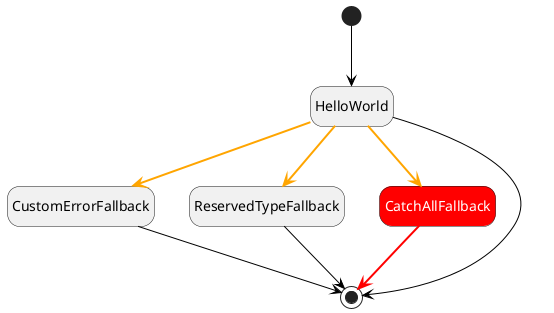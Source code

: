 
@startuml
hide empty description
skinparam LineBackgroundColor #black
skinparam ArrowColor #black
skinparam state {
    BackgroundColor<<aslFail>> #red
    FontColor<<aslFail>> #white

    BackgroundColor<<aslSucceed>> #green
    FontColor<<aslSucceed>> #white
}
state "HelloWorld" as state1<<aslTask>>
state "CustomErrorFallback" as state2<<aslPass>>
state "ReservedTypeFallback" as state3<<aslPass>>
state "CatchAllFallback" as state4<<aslFail>>
[*] --> state1
state1 --> [*]
state1 -[bold,#orange]-> state2
state1 -[bold,#orange]-> state3
state1 -[bold,#orange]-> state4
state2 --> [*]
state3 --> [*]
state4 -[bold,#red]-> [*]
@enduml
